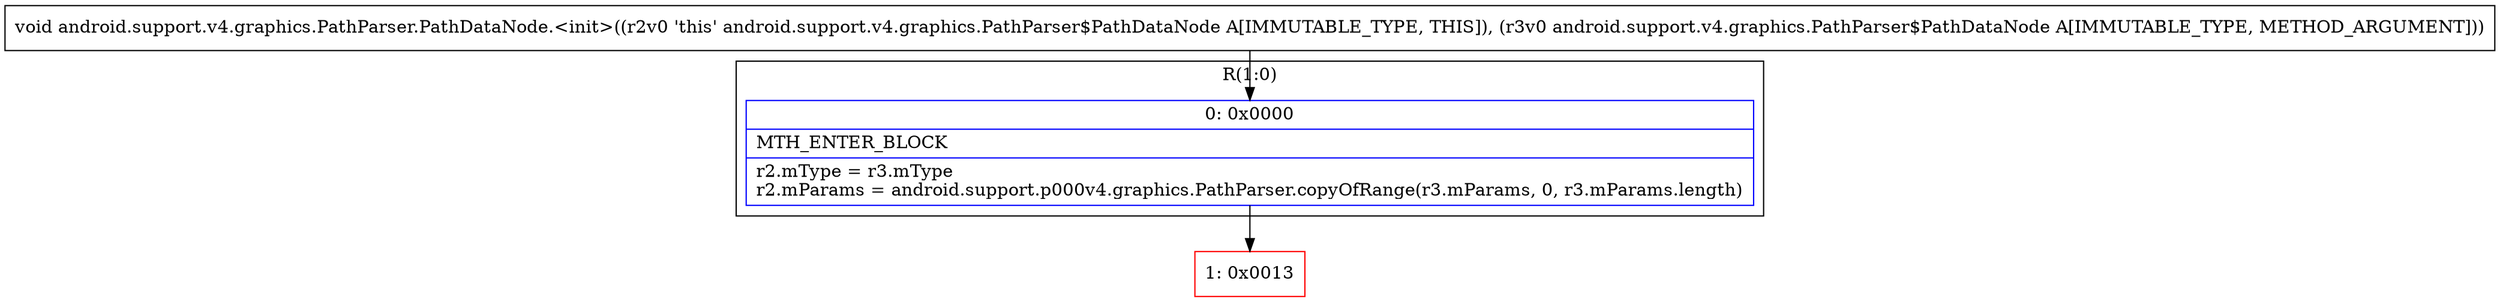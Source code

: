 digraph "CFG forandroid.support.v4.graphics.PathParser.PathDataNode.\<init\>(Landroid\/support\/v4\/graphics\/PathParser$PathDataNode;)V" {
subgraph cluster_Region_1410269066 {
label = "R(1:0)";
node [shape=record,color=blue];
Node_0 [shape=record,label="{0\:\ 0x0000|MTH_ENTER_BLOCK\l|r2.mType = r3.mType\lr2.mParams = android.support.p000v4.graphics.PathParser.copyOfRange(r3.mParams, 0, r3.mParams.length)\l}"];
}
Node_1 [shape=record,color=red,label="{1\:\ 0x0013}"];
MethodNode[shape=record,label="{void android.support.v4.graphics.PathParser.PathDataNode.\<init\>((r2v0 'this' android.support.v4.graphics.PathParser$PathDataNode A[IMMUTABLE_TYPE, THIS]), (r3v0 android.support.v4.graphics.PathParser$PathDataNode A[IMMUTABLE_TYPE, METHOD_ARGUMENT])) }"];
MethodNode -> Node_0;
Node_0 -> Node_1;
}


